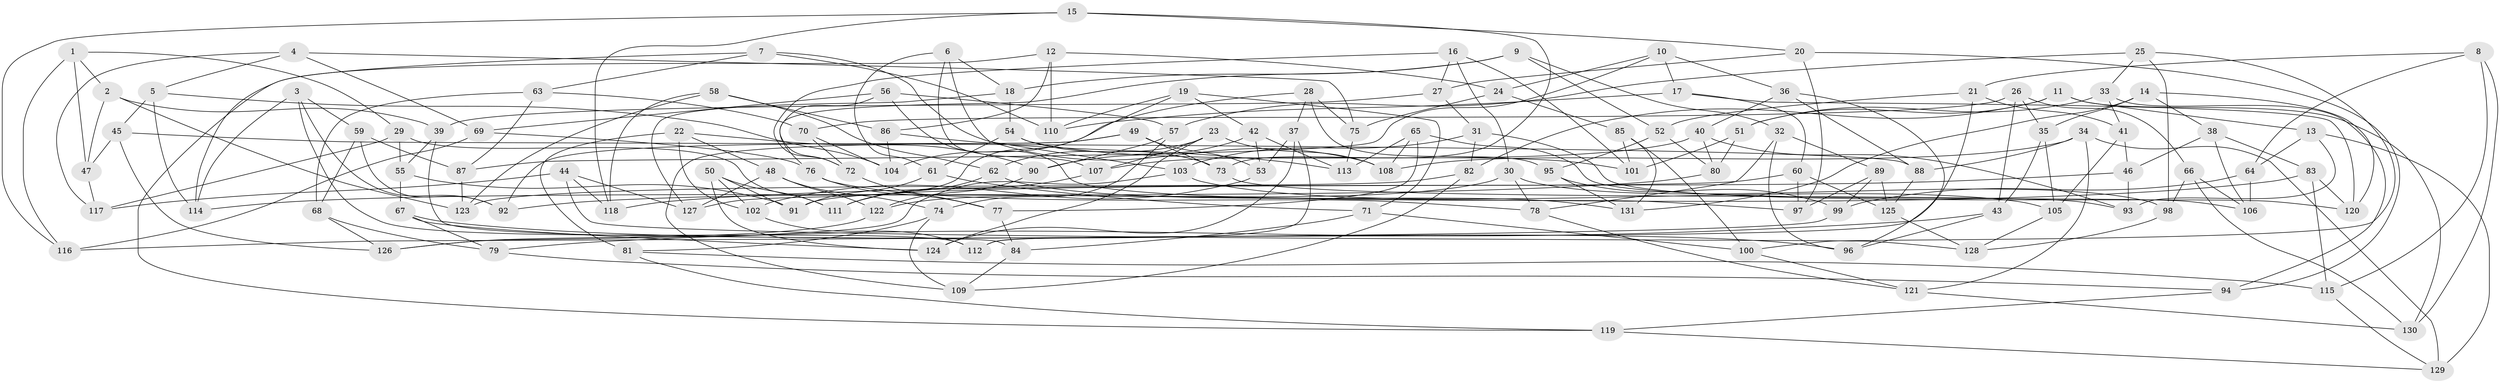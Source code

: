 // coarse degree distribution, {5: 0.08235294117647059, 6: 0.4588235294117647, 4: 0.4470588235294118, 3: 0.011764705882352941}
// Generated by graph-tools (version 1.1) at 2025/52/02/27/25 19:52:28]
// undirected, 131 vertices, 262 edges
graph export_dot {
graph [start="1"]
  node [color=gray90,style=filled];
  1;
  2;
  3;
  4;
  5;
  6;
  7;
  8;
  9;
  10;
  11;
  12;
  13;
  14;
  15;
  16;
  17;
  18;
  19;
  20;
  21;
  22;
  23;
  24;
  25;
  26;
  27;
  28;
  29;
  30;
  31;
  32;
  33;
  34;
  35;
  36;
  37;
  38;
  39;
  40;
  41;
  42;
  43;
  44;
  45;
  46;
  47;
  48;
  49;
  50;
  51;
  52;
  53;
  54;
  55;
  56;
  57;
  58;
  59;
  60;
  61;
  62;
  63;
  64;
  65;
  66;
  67;
  68;
  69;
  70;
  71;
  72;
  73;
  74;
  75;
  76;
  77;
  78;
  79;
  80;
  81;
  82;
  83;
  84;
  85;
  86;
  87;
  88;
  89;
  90;
  91;
  92;
  93;
  94;
  95;
  96;
  97;
  98;
  99;
  100;
  101;
  102;
  103;
  104;
  105;
  106;
  107;
  108;
  109;
  110;
  111;
  112;
  113;
  114;
  115;
  116;
  117;
  118;
  119;
  120;
  121;
  122;
  123;
  124;
  125;
  126;
  127;
  128;
  129;
  130;
  131;
  1 -- 2;
  1 -- 47;
  1 -- 116;
  1 -- 29;
  2 -- 39;
  2 -- 47;
  2 -- 123;
  3 -- 112;
  3 -- 59;
  3 -- 114;
  3 -- 92;
  4 -- 69;
  4 -- 117;
  4 -- 75;
  4 -- 5;
  5 -- 104;
  5 -- 114;
  5 -- 45;
  6 -- 107;
  6 -- 103;
  6 -- 18;
  6 -- 61;
  7 -- 108;
  7 -- 110;
  7 -- 63;
  7 -- 114;
  8 -- 64;
  8 -- 130;
  8 -- 21;
  8 -- 115;
  9 -- 32;
  9 -- 18;
  9 -- 76;
  9 -- 52;
  10 -- 87;
  10 -- 24;
  10 -- 36;
  10 -- 17;
  11 -- 13;
  11 -- 130;
  11 -- 51;
  11 -- 82;
  12 -- 119;
  12 -- 24;
  12 -- 110;
  12 -- 86;
  13 -- 93;
  13 -- 129;
  13 -- 64;
  14 -- 38;
  14 -- 131;
  14 -- 120;
  14 -- 35;
  15 -- 73;
  15 -- 118;
  15 -- 116;
  15 -- 20;
  16 -- 72;
  16 -- 30;
  16 -- 101;
  16 -- 27;
  17 -- 110;
  17 -- 60;
  17 -- 120;
  18 -- 127;
  18 -- 54;
  19 -- 127;
  19 -- 110;
  19 -- 71;
  19 -- 42;
  20 -- 94;
  20 -- 97;
  20 -- 27;
  21 -- 112;
  21 -- 41;
  21 -- 52;
  22 -- 102;
  22 -- 81;
  22 -- 48;
  22 -- 90;
  23 -- 124;
  23 -- 62;
  23 -- 108;
  23 -- 107;
  24 -- 85;
  24 -- 75;
  25 -- 98;
  25 -- 57;
  25 -- 33;
  25 -- 100;
  26 -- 70;
  26 -- 66;
  26 -- 43;
  26 -- 35;
  27 -- 31;
  27 -- 39;
  28 -- 95;
  28 -- 37;
  28 -- 104;
  28 -- 75;
  29 -- 111;
  29 -- 55;
  29 -- 117;
  30 -- 78;
  30 -- 122;
  30 -- 98;
  31 -- 82;
  31 -- 103;
  31 -- 120;
  32 -- 96;
  32 -- 78;
  32 -- 89;
  33 -- 41;
  33 -- 51;
  33 -- 94;
  34 -- 121;
  34 -- 108;
  34 -- 88;
  34 -- 129;
  35 -- 43;
  35 -- 105;
  36 -- 96;
  36 -- 40;
  36 -- 88;
  37 -- 53;
  37 -- 112;
  37 -- 124;
  38 -- 106;
  38 -- 83;
  38 -- 46;
  39 -- 55;
  39 -- 84;
  40 -- 80;
  40 -- 107;
  40 -- 93;
  41 -- 46;
  41 -- 105;
  42 -- 90;
  42 -- 113;
  42 -- 53;
  43 -- 96;
  43 -- 79;
  44 -- 127;
  44 -- 117;
  44 -- 118;
  44 -- 128;
  45 -- 88;
  45 -- 47;
  45 -- 126;
  46 -- 93;
  46 -- 118;
  47 -- 117;
  48 -- 122;
  48 -- 127;
  48 -- 74;
  49 -- 73;
  49 -- 92;
  49 -- 53;
  49 -- 109;
  50 -- 102;
  50 -- 111;
  50 -- 124;
  50 -- 91;
  51 -- 80;
  51 -- 101;
  52 -- 95;
  52 -- 80;
  53 -- 102;
  54 -- 101;
  54 -- 73;
  54 -- 61;
  55 -- 91;
  55 -- 67;
  56 -- 97;
  56 -- 57;
  56 -- 69;
  56 -- 72;
  57 -- 90;
  57 -- 74;
  58 -- 118;
  58 -- 123;
  58 -- 62;
  58 -- 86;
  59 -- 68;
  59 -- 87;
  59 -- 92;
  60 -- 97;
  60 -- 125;
  60 -- 91;
  61 -- 71;
  61 -- 91;
  62 -- 111;
  62 -- 131;
  63 -- 68;
  63 -- 70;
  63 -- 87;
  64 -- 106;
  64 -- 99;
  65 -- 77;
  65 -- 108;
  65 -- 106;
  65 -- 113;
  66 -- 130;
  66 -- 106;
  66 -- 98;
  67 -- 79;
  67 -- 96;
  67 -- 124;
  68 -- 126;
  68 -- 79;
  69 -- 76;
  69 -- 116;
  70 -- 104;
  70 -- 72;
  71 -- 84;
  71 -- 100;
  72 -- 77;
  73 -- 93;
  74 -- 109;
  74 -- 81;
  75 -- 113;
  76 -- 77;
  76 -- 78;
  77 -- 84;
  78 -- 121;
  79 -- 94;
  80 -- 114;
  81 -- 115;
  81 -- 119;
  82 -- 123;
  82 -- 109;
  83 -- 92;
  83 -- 115;
  83 -- 120;
  84 -- 109;
  85 -- 100;
  85 -- 131;
  85 -- 101;
  86 -- 104;
  86 -- 113;
  87 -- 123;
  88 -- 125;
  89 -- 97;
  89 -- 125;
  89 -- 99;
  90 -- 122;
  94 -- 119;
  95 -- 131;
  95 -- 99;
  98 -- 128;
  99 -- 116;
  100 -- 121;
  102 -- 112;
  103 -- 126;
  103 -- 105;
  105 -- 128;
  107 -- 111;
  115 -- 129;
  119 -- 129;
  121 -- 130;
  122 -- 126;
  125 -- 128;
}

